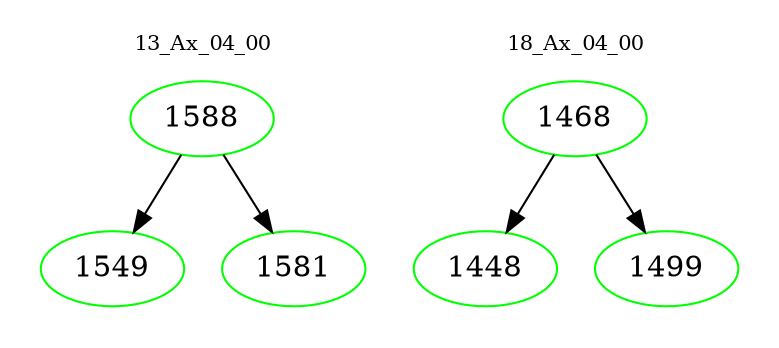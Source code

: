 digraph{
subgraph cluster_0 {
color = white
label = "13_Ax_04_00";
fontsize=10;
T0_1588 [label="1588", color="green"]
T0_1588 -> T0_1549 [color="black"]
T0_1549 [label="1549", color="green"]
T0_1588 -> T0_1581 [color="black"]
T0_1581 [label="1581", color="green"]
}
subgraph cluster_1 {
color = white
label = "18_Ax_04_00";
fontsize=10;
T1_1468 [label="1468", color="green"]
T1_1468 -> T1_1448 [color="black"]
T1_1448 [label="1448", color="green"]
T1_1468 -> T1_1499 [color="black"]
T1_1499 [label="1499", color="green"]
}
}
